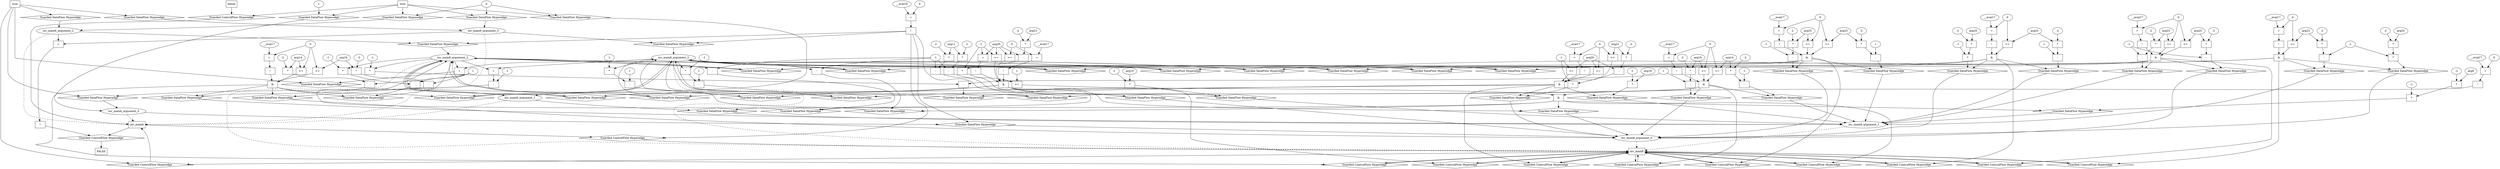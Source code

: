digraph dag {
inv_main6 [label="inv_main6" shape="rect"];
inv_main8 [label="inv_main8" shape="rect"];
FALSE [label="FALSE" shape="rect"];
Initial [label="Initial" shape="rect"];
ControlFowHyperEdge_0 [label="Guarded ControlFlow Hyperedge" shape="diamond"];
Initial -> ControlFowHyperEdge_0[label=""]
ControlFowHyperEdge_0 -> inv_main6[label=""]
ControlFowHyperEdge_1 [label="Guarded ControlFlow Hyperedge" shape="diamond"];
inv_main6 -> ControlFowHyperEdge_1[label=""]
ControlFowHyperEdge_1 -> inv_main8[label=""]
ControlFowHyperEdge_2 [label="Guarded ControlFlow Hyperedge" shape="diamond"];
inv_main8 -> ControlFowHyperEdge_2[label=""]
ControlFowHyperEdge_2 -> inv_main6[label=""]
ControlFowHyperEdge_3 [label="Guarded ControlFlow Hyperedge" shape="diamond"];
inv_main8 -> ControlFowHyperEdge_3[label=""]
ControlFowHyperEdge_3 -> inv_main8[label=""]
ControlFowHyperEdge_4 [label="Guarded ControlFlow Hyperedge" shape="diamond"];
inv_main8 -> ControlFowHyperEdge_4[label=""]
ControlFowHyperEdge_4 -> inv_main8[label=""]
ControlFowHyperEdge_5 [label="Guarded ControlFlow Hyperedge" shape="diamond"];
inv_main8 -> ControlFowHyperEdge_5[label=""]
ControlFowHyperEdge_5 -> inv_main8[label=""]
ControlFowHyperEdge_6 [label="Guarded ControlFlow Hyperedge" shape="diamond"];
inv_main8 -> ControlFowHyperEdge_6[label=""]
ControlFowHyperEdge_6 -> inv_main8[label=""]
ControlFowHyperEdge_7 [label="Guarded ControlFlow Hyperedge" shape="diamond"];
inv_main8 -> ControlFowHyperEdge_7[label=""]
ControlFowHyperEdge_7 -> inv_main8[label=""]
ControlFowHyperEdge_8 [label="Guarded ControlFlow Hyperedge" shape="diamond"];
inv_main8 -> ControlFowHyperEdge_8[label=""]
ControlFowHyperEdge_8 -> inv_main8[label=""]
ControlFowHyperEdge_9 [label="Guarded ControlFlow Hyperedge" shape="diamond"];
inv_main8 -> ControlFowHyperEdge_9[label=""]
ControlFowHyperEdge_9 -> inv_main8[label=""]
ControlFowHyperEdge_10 [label="Guarded ControlFlow Hyperedge" shape="diamond"];
inv_main8 -> ControlFowHyperEdge_10[label=""]
ControlFowHyperEdge_10 -> inv_main8[label=""]
ControlFowHyperEdge_11 [label="Guarded ControlFlow Hyperedge" shape="diamond"];
inv_main8 -> ControlFowHyperEdge_11[label=""]
ControlFowHyperEdge_11 -> inv_main8[label=""]
ControlFowHyperEdge_12 [label="Guarded ControlFlow Hyperedge" shape="diamond"];
inv_main6 -> ControlFowHyperEdge_12[label=""]
ControlFowHyperEdge_12 -> FALSE[label=""]
inv_main6_argument_0 [label="inv_main6_argument_0" shape="oval"];
inv_main6_argument_0 -> inv_main6[label="" style="dashed"]
inv_main6_argument_1 [label="inv_main6_argument_1" shape="oval"];
inv_main6_argument_1 -> inv_main6[label="" style="dashed"]
inv_main6_argument_2 [label="inv_main6_argument_2" shape="oval"];
inv_main6_argument_2 -> inv_main6[label="" style="dashed"]
inv_main6_argument_3 [label="inv_main6_argument_3" shape="oval"];
inv_main6_argument_3 -> inv_main6[label="" style="dashed"]
inv_main8_argument_0 [label="inv_main8_argument_0" shape="oval"];
inv_main8_argument_0 -> inv_main8[label="" style="dashed"]
inv_main8_argument_1 [label="inv_main8_argument_1" shape="oval"];
inv_main8_argument_1 -> inv_main8[label="" style="dashed"]
inv_main8_argument_2 [label="inv_main8_argument_2" shape="oval"];
inv_main8_argument_2 -> inv_main8[label="" style="dashed"]
inv_main8_argument_3 [label="inv_main8_argument_3" shape="oval"];
inv_main8_argument_3 -> inv_main8[label="" style="dashed"]

true_0 [label="true" shape="rect"];
true_0->ControlFowHyperEdge_0 [label=""];
xxxinv_main6___Initial_0xxxdataFlow_0_node_0 [label="1"];

xxxinv_main6___Initial_0xxxdataFlow_0_node_0->DataFowHyperEdge_0_inv_main6_argument_0 [label=""];
xxxinv_main6___Initial_0xxxdataFlow1_node_0 [label="0"];

xxxinv_main6___Initial_0xxxdataFlow1_node_0->DataFowHyperEdge_0_inv_main6_argument_1 [label=""];

xxxinv_main6___Initial_0xxxdataFlow1_node_0->DataFowHyperEdge_0_inv_main6_argument_2 [label=""];

xxxinv_main6___Initial_0xxxdataFlow1_node_0->DataFowHyperEdge_0_inv_main6_argument_3 [label=""];
xxxinv_main8___inv_main6_1xxxguard_0_node_0 [label="!" shape="rect"];
xxxinv_main8___inv_main6_1xxxguard_0_node_1 [label="=" shape="rect"];
xxxinv_main8___inv_main6_1xxxguard_0_node_2 [label="__eval16"];
xxxinv_main8___inv_main6_1xxxguard_0_node_3 [label="0"];
xxxinv_main8___inv_main6_1xxxguard_0_node_1->xxxinv_main8___inv_main6_1xxxguard_0_node_0
xxxinv_main8___inv_main6_1xxxguard_0_node_2->xxxinv_main8___inv_main6_1xxxguard_0_node_1
xxxinv_main8___inv_main6_1xxxguard_0_node_3->xxxinv_main8___inv_main6_1xxxguard_0_node_1

xxxinv_main8___inv_main6_1xxxguard_0_node_0->ControlFowHyperEdge_1 [label=""];
true_2 [label="true" shape="rect"];
true_2->ControlFowHyperEdge_2 [label=""];
xxxinv_main6___inv_main8_2xxxdataFlow_0_node_0 [label="-" shape="rect"];
xxxinv_main6___inv_main8_2xxxdataFlow_0_node_1 [label="+" shape="rect"];
xxxinv_main6___inv_main8_2xxxdataFlow_0_node_4 [label="-1"];
xxxinv_main6___inv_main8_2xxxdataFlow_0_node_1->xxxinv_main6___inv_main8_2xxxdataFlow_0_node_0
xxxinv_main6___inv_main8_2xxxdataFlow_0_node_4->xxxinv_main6___inv_main8_2xxxdataFlow_0_node_0
inv_main8_argument_2->xxxinv_main6___inv_main8_2xxxdataFlow_0_node_1
inv_main8_argument_3->xxxinv_main6___inv_main8_2xxxdataFlow_0_node_1

xxxinv_main6___inv_main8_2xxxdataFlow_0_node_0->DataFowHyperEdge_2_inv_main6_argument_0 [label=""];
xxxinv_main6___inv_main8_2xxxdataFlow1_node_0 [label="+" shape="rect"];
inv_main8_argument_2->xxxinv_main6___inv_main8_2xxxdataFlow1_node_0
inv_main8_argument_3->xxxinv_main6___inv_main8_2xxxdataFlow1_node_0

xxxinv_main6___inv_main8_2xxxdataFlow1_node_0->DataFowHyperEdge_2_inv_main6_argument_1 [label=""];
xxxinv_main8___inv_main8_3xxx_and [label="&" shape="rect"];
xxxinv_main8___inv_main8_3xxxguard_0_node_0 [label=">=" shape="rect"];
xxxinv_main8___inv_main8_3xxxguard_0_node_1 [label="-" shape="rect"];
xxxinv_main8___inv_main8_3xxxguard_0_node_2 [label="*" shape="rect"];
xxxinv_main8___inv_main8_3xxxguard_0_node_3 [label="2"];
xxxinv_main8___inv_main8_3xxxguard_0_node_6 [label="1"];
xxxinv_main8___inv_main8_3xxxguard_0_node_1->xxxinv_main8___inv_main8_3xxxguard_0_node_0
xxxinv_main8___inv_main8_3xxxguard_0_node_6->xxxinv_main8___inv_main8_3xxxguard_0_node_0
xxxinv_main8___inv_main8_3xxxguard_0_node_2->xxxinv_main8___inv_main8_3xxxguard_0_node_1
xxxinv_main8___inv_main8_3xxxdataFlow_0_node_4->xxxinv_main8___inv_main8_3xxxguard_0_node_1
xxxinv_main8___inv_main8_3xxxguard_0_node_3->xxxinv_main8___inv_main8_3xxxguard_0_node_2
xxxinv_main8___inv_main8_3xxxdataFlow_0_node_3->xxxinv_main8___inv_main8_3xxxguard_0_node_2

xxxinv_main8___inv_main8_3xxxguard_0_node_0->xxxinv_main8___inv_main8_3xxx_and [label=""];
xxxinv_main8___inv_main8_3xxxguard1_node_0 [label="!" shape="rect"];
xxxinv_main8___inv_main8_3xxxguard1_node_1 [label="=" shape="rect"];
xxxinv_main8___inv_main8_3xxxguard1_node_2 [label="__eval17"];
xxxinv_main8___inv_main8_3xxxguard1_node_3 [label="0"];
xxxinv_main8___inv_main8_3xxxguard1_node_1->xxxinv_main8___inv_main8_3xxxguard1_node_0
xxxinv_main8___inv_main8_3xxxguard1_node_2->xxxinv_main8___inv_main8_3xxxguard1_node_1
xxxinv_main8___inv_main8_3xxxguard1_node_3->xxxinv_main8___inv_main8_3xxxguard1_node_1

xxxinv_main8___inv_main8_3xxxguard1_node_0->xxxinv_main8___inv_main8_3xxx_and [label=""];
xxxinv_main8___inv_main8_3xxx_and->ControlFowHyperEdge_3 [label=""];
xxxinv_main8___inv_main8_3xxxdataFlow_0_node_0 [label="-" shape="rect"];
xxxinv_main8___inv_main8_3xxxdataFlow_0_node_1 [label="*" shape="rect"];
xxxinv_main8___inv_main8_3xxxdataFlow_0_node_2 [label="2"];
xxxinv_main8___inv_main8_3xxxdataFlow_0_node_3 [label="arg11"];
xxxinv_main8___inv_main8_3xxxdataFlow_0_node_4 [label="-1"];
xxxinv_main8___inv_main8_3xxxdataFlow_0_node_1->xxxinv_main8___inv_main8_3xxxdataFlow_0_node_0
xxxinv_main8___inv_main8_3xxxdataFlow_0_node_4->xxxinv_main8___inv_main8_3xxxdataFlow_0_node_0
xxxinv_main8___inv_main8_3xxxdataFlow_0_node_2->xxxinv_main8___inv_main8_3xxxdataFlow_0_node_1
xxxinv_main8___inv_main8_3xxxdataFlow_0_node_3->xxxinv_main8___inv_main8_3xxxdataFlow_0_node_1

xxxinv_main8___inv_main8_3xxxdataFlow_0_node_0->DataFowHyperEdge_3_inv_main8_argument_0 [label=""];
xxxinv_main8___inv_main8_3xxxdataFlow1_node_0 [label="*" shape="rect"];
xxxinv_main8___inv_main8_3xxxdataFlow1_node_1 [label="-1"];
xxxinv_main8___inv_main8_3xxxdataFlow1_node_2 [label="*" shape="rect"];
xxxinv_main8___inv_main8_3xxxdataFlow1_node_3 [label="-2"];
xxxinv_main8___inv_main8_3xxxdataFlow1_node_4 [label="arg9"];
xxxinv_main8___inv_main8_3xxxdataFlow1_node_1->xxxinv_main8___inv_main8_3xxxdataFlow1_node_0
xxxinv_main8___inv_main8_3xxxdataFlow1_node_2->xxxinv_main8___inv_main8_3xxxdataFlow1_node_0
xxxinv_main8___inv_main8_3xxxdataFlow1_node_4->xxxinv_main8___inv_main8_3xxxdataFlow1_node_2
xxxinv_main8___inv_main8_3xxxdataFlow1_node_3->xxxinv_main8___inv_main8_3xxxdataFlow1_node_2

xxxinv_main8___inv_main8_3xxxdataFlow1_node_0->DataFowHyperEdge_3_inv_main8_argument_1 [label=""];
xxxinv_main8___inv_main8_3xxxdataFlow2_node_0 [label="-" shape="rect"];
inv_main8_argument_2->xxxinv_main8___inv_main8_3xxxdataFlow2_node_0
xxxinv_main8___inv_main8_3xxxdataFlow_0_node_4->xxxinv_main8___inv_main8_3xxxdataFlow2_node_0

xxxinv_main8___inv_main8_3xxxdataFlow2_node_0->DataFowHyperEdge_3_inv_main8_argument_2 [label=""];
xxxinv_main8___inv_main8_3xxxdataFlow3_node_0 [label="-" shape="rect"];
inv_main8_argument_3->xxxinv_main8___inv_main8_3xxxdataFlow3_node_0
xxxinv_main8___inv_main8_3xxxdataFlow_0_node_4->xxxinv_main8___inv_main8_3xxxdataFlow3_node_0

xxxinv_main8___inv_main8_3xxxdataFlow3_node_0->DataFowHyperEdge_3_inv_main8_argument_3 [label=""];
xxxinv_main8___inv_main8_4xxx_and [label="&" shape="rect"];
xxxinv_main8___inv_main8_4xxxguard_0_node_0 [label="!" shape="rect"];
xxxinv_main8___inv_main8_4xxxguard_0_node_1 [label="=" shape="rect"];
xxxinv_main8___inv_main8_4xxxguard_0_node_2 [label="__eval17"];
xxxinv_main8___inv_main8_4xxxguard_0_node_3 [label="0"];
xxxinv_main8___inv_main8_4xxxguard_0_node_1->xxxinv_main8___inv_main8_4xxxguard_0_node_0
xxxinv_main8___inv_main8_4xxxguard_0_node_2->xxxinv_main8___inv_main8_4xxxguard_0_node_1
xxxinv_main8___inv_main8_4xxxguard_0_node_3->xxxinv_main8___inv_main8_4xxxguard_0_node_1

xxxinv_main8___inv_main8_4xxxguard_0_node_0->xxxinv_main8___inv_main8_4xxx_and [label=""];
xxxinv_main8___inv_main8_4xxxguard1_node_0 [label=">=" shape="rect"];
xxxinv_main8___inv_main8_4xxxdataFlow_0_node_4->xxxinv_main8___inv_main8_4xxxguard1_node_0
xxxinv_main8___inv_main8_4xxxguard_0_node_3->xxxinv_main8___inv_main8_4xxxguard1_node_0

xxxinv_main8___inv_main8_4xxxguard1_node_0->xxxinv_main8___inv_main8_4xxx_and [label=""];
xxxinv_main8___inv_main8_4xxxguard2_node_0 [label=">=" shape="rect"];
xxxinv_main8___inv_main8_4xxxdataFlow1_node_4->xxxinv_main8___inv_main8_4xxxguard2_node_0
xxxinv_main8___inv_main8_4xxxguard_0_node_3->xxxinv_main8___inv_main8_4xxxguard2_node_0

xxxinv_main8___inv_main8_4xxxguard2_node_0->xxxinv_main8___inv_main8_4xxx_and [label=""];
xxxinv_main8___inv_main8_4xxx_and->ControlFowHyperEdge_4 [label=""];
xxxinv_main8___inv_main8_4xxxdataFlow_0_node_0 [label="-" shape="rect"];
xxxinv_main8___inv_main8_4xxxdataFlow_0_node_1 [label="1"];
xxxinv_main8___inv_main8_4xxxdataFlow_0_node_2 [label="*" shape="rect"];
xxxinv_main8___inv_main8_4xxxdataFlow_0_node_3 [label="-2"];
xxxinv_main8___inv_main8_4xxxdataFlow_0_node_4 [label="arg16"];
xxxinv_main8___inv_main8_4xxxdataFlow_0_node_1->xxxinv_main8___inv_main8_4xxxdataFlow_0_node_0
xxxinv_main8___inv_main8_4xxxdataFlow_0_node_2->xxxinv_main8___inv_main8_4xxxdataFlow_0_node_0
xxxinv_main8___inv_main8_4xxxdataFlow_0_node_4->xxxinv_main8___inv_main8_4xxxdataFlow_0_node_2
xxxinv_main8___inv_main8_4xxxdataFlow_0_node_3->xxxinv_main8___inv_main8_4xxxdataFlow_0_node_2

xxxinv_main8___inv_main8_4xxxdataFlow_0_node_0->DataFowHyperEdge_4_inv_main8_argument_0 [label=""];
xxxinv_main8___inv_main8_4xxxdataFlow1_node_0 [label="-" shape="rect"];
xxxinv_main8___inv_main8_4xxxdataFlow1_node_2 [label="*" shape="rect"];
xxxinv_main8___inv_main8_4xxxdataFlow1_node_3 [label="-2"];
xxxinv_main8___inv_main8_4xxxdataFlow1_node_4 [label="arg14"];
xxxinv_main8___inv_main8_4xxxdataFlow_0_node_1->xxxinv_main8___inv_main8_4xxxdataFlow1_node_0
xxxinv_main8___inv_main8_4xxxdataFlow1_node_2->xxxinv_main8___inv_main8_4xxxdataFlow1_node_0
xxxinv_main8___inv_main8_4xxxdataFlow1_node_4->xxxinv_main8___inv_main8_4xxxdataFlow1_node_2
xxxinv_main8___inv_main8_4xxxdataFlow1_node_3->xxxinv_main8___inv_main8_4xxxdataFlow1_node_2

xxxinv_main8___inv_main8_4xxxdataFlow1_node_0->DataFowHyperEdge_4_inv_main8_argument_1 [label=""];
xxxinv_main8___inv_main8_4xxxdataFlow2_node_0 [label="-" shape="rect"];
xxxinv_main8___inv_main8_4xxxdataFlow2_node_2 [label="*" shape="rect"];
xxxinv_main8___inv_main8_4xxxdataFlow2_node_3 [label="-1"];
xxxinv_main8___inv_main8_4xxxdataFlow_0_node_1->xxxinv_main8___inv_main8_4xxxdataFlow2_node_0
xxxinv_main8___inv_main8_4xxxdataFlow2_node_2->xxxinv_main8___inv_main8_4xxxdataFlow2_node_0
inv_main8_argument_2->xxxinv_main8___inv_main8_4xxxdataFlow2_node_2
xxxinv_main8___inv_main8_4xxxdataFlow2_node_3->xxxinv_main8___inv_main8_4xxxdataFlow2_node_2

xxxinv_main8___inv_main8_4xxxdataFlow2_node_0->DataFowHyperEdge_4_inv_main8_argument_2 [label=""];
xxxinv_main8___inv_main8_5xxx_and [label="&" shape="rect"];
xxxinv_main8___inv_main8_5xxxguard_0_node_0 [label="!" shape="rect"];
xxxinv_main8___inv_main8_5xxxguard_0_node_1 [label="=" shape="rect"];
xxxinv_main8___inv_main8_5xxxguard_0_node_2 [label="__eval17"];
xxxinv_main8___inv_main8_5xxxguard_0_node_3 [label="0"];
xxxinv_main8___inv_main8_5xxxguard_0_node_1->xxxinv_main8___inv_main8_5xxxguard_0_node_0
xxxinv_main8___inv_main8_5xxxguard_0_node_2->xxxinv_main8___inv_main8_5xxxguard_0_node_1
xxxinv_main8___inv_main8_5xxxguard_0_node_3->xxxinv_main8___inv_main8_5xxxguard_0_node_1

xxxinv_main8___inv_main8_5xxxguard_0_node_0->xxxinv_main8___inv_main8_5xxx_and [label=""];
xxxinv_main8___inv_main8_5xxxguard1_node_0 [label=">=" shape="rect"];
xxxinv_main8___inv_main8_5xxxdataFlow_0_node_4->xxxinv_main8___inv_main8_5xxxguard1_node_0
xxxinv_main8___inv_main8_5xxxguard_0_node_3->xxxinv_main8___inv_main8_5xxxguard1_node_0

xxxinv_main8___inv_main8_5xxxguard1_node_0->xxxinv_main8___inv_main8_5xxx_and [label=""];
xxxinv_main8___inv_main8_5xxxguard2_node_0 [label=">=" shape="rect"];
xxxinv_main8___inv_main8_5xxxguard_0_node_3->xxxinv_main8___inv_main8_5xxxguard2_node_0
xxxinv_main8___inv_main8_5xxxdataFlow1_node_4->xxxinv_main8___inv_main8_5xxxguard2_node_0

xxxinv_main8___inv_main8_5xxxguard2_node_0->xxxinv_main8___inv_main8_5xxx_and [label=""];
xxxinv_main8___inv_main8_5xxx_and->ControlFowHyperEdge_5 [label=""];
xxxinv_main8___inv_main8_5xxxdataFlow_0_node_0 [label="-" shape="rect"];
xxxinv_main8___inv_main8_5xxxdataFlow_0_node_1 [label="1"];
xxxinv_main8___inv_main8_5xxxdataFlow_0_node_2 [label="*" shape="rect"];
xxxinv_main8___inv_main8_5xxxdataFlow_0_node_3 [label="-2"];
xxxinv_main8___inv_main8_5xxxdataFlow_0_node_4 [label="arg16"];
xxxinv_main8___inv_main8_5xxxdataFlow_0_node_1->xxxinv_main8___inv_main8_5xxxdataFlow_0_node_0
xxxinv_main8___inv_main8_5xxxdataFlow_0_node_2->xxxinv_main8___inv_main8_5xxxdataFlow_0_node_0
xxxinv_main8___inv_main8_5xxxdataFlow_0_node_4->xxxinv_main8___inv_main8_5xxxdataFlow_0_node_2
xxxinv_main8___inv_main8_5xxxdataFlow_0_node_3->xxxinv_main8___inv_main8_5xxxdataFlow_0_node_2

xxxinv_main8___inv_main8_5xxxdataFlow_0_node_0->DataFowHyperEdge_5_inv_main8_argument_0 [label=""];
xxxinv_main8___inv_main8_5xxxdataFlow1_node_0 [label="-" shape="rect"];
xxxinv_main8___inv_main8_5xxxdataFlow1_node_1 [label="-1"];
xxxinv_main8___inv_main8_5xxxdataFlow1_node_2 [label="*" shape="rect"];
xxxinv_main8___inv_main8_5xxxdataFlow1_node_3 [label="-2"];
xxxinv_main8___inv_main8_5xxxdataFlow1_node_4 [label="arg14"];
xxxinv_main8___inv_main8_5xxxdataFlow1_node_1->xxxinv_main8___inv_main8_5xxxdataFlow1_node_0
xxxinv_main8___inv_main8_5xxxdataFlow1_node_2->xxxinv_main8___inv_main8_5xxxdataFlow1_node_0
xxxinv_main8___inv_main8_5xxxdataFlow1_node_4->xxxinv_main8___inv_main8_5xxxdataFlow1_node_2
xxxinv_main8___inv_main8_5xxxdataFlow1_node_3->xxxinv_main8___inv_main8_5xxxdataFlow1_node_2

xxxinv_main8___inv_main8_5xxxdataFlow1_node_0->DataFowHyperEdge_5_inv_main8_argument_1 [label=""];
xxxinv_main8___inv_main8_5xxxdataFlow2_node_0 [label="-" shape="rect"];
xxxinv_main8___inv_main8_5xxxdataFlow2_node_2 [label="*" shape="rect"];
xxxinv_main8___inv_main8_5xxxdataFlow2_node_3 [label="-1"];
xxxinv_main8___inv_main8_5xxxdataFlow_0_node_1->xxxinv_main8___inv_main8_5xxxdataFlow2_node_0
xxxinv_main8___inv_main8_5xxxdataFlow2_node_2->xxxinv_main8___inv_main8_5xxxdataFlow2_node_0
inv_main8_argument_2->xxxinv_main8___inv_main8_5xxxdataFlow2_node_2
xxxinv_main8___inv_main8_5xxxdataFlow2_node_3->xxxinv_main8___inv_main8_5xxxdataFlow2_node_2

xxxinv_main8___inv_main8_5xxxdataFlow2_node_0->DataFowHyperEdge_5_inv_main8_argument_2 [label=""];
xxxinv_main8___inv_main8_6xxx_and [label="&" shape="rect"];
xxxinv_main8___inv_main8_6xxxguard_0_node_0 [label="!" shape="rect"];
xxxinv_main8___inv_main8_6xxxguard_0_node_1 [label="=" shape="rect"];
xxxinv_main8___inv_main8_6xxxguard_0_node_2 [label="__eval17"];
xxxinv_main8___inv_main8_6xxxguard_0_node_3 [label="0"];
xxxinv_main8___inv_main8_6xxxguard_0_node_1->xxxinv_main8___inv_main8_6xxxguard_0_node_0
xxxinv_main8___inv_main8_6xxxguard_0_node_2->xxxinv_main8___inv_main8_6xxxguard_0_node_1
xxxinv_main8___inv_main8_6xxxguard_0_node_3->xxxinv_main8___inv_main8_6xxxguard_0_node_1

xxxinv_main8___inv_main8_6xxxguard_0_node_0->xxxinv_main8___inv_main8_6xxx_and [label=""];
xxxinv_main8___inv_main8_6xxxguard1_node_0 [label="!" shape="rect"];
xxxinv_main8___inv_main8_6xxxguard1_node_1 [label="=" shape="rect"];
xxxinv_main8___inv_main8_6xxxdataFlow_0_node_1 [label="-1"];
xxxinv_main8___inv_main8_6xxxguard1_node_1->xxxinv_main8___inv_main8_6xxxguard1_node_0
xxxinv_main8___inv_main8_6xxxdataFlow_0_node_6->xxxinv_main8___inv_main8_6xxxguard1_node_1
xxxinv_main8___inv_main8_6xxxdataFlow_0_node_1->xxxinv_main8___inv_main8_6xxxguard1_node_1

xxxinv_main8___inv_main8_6xxxguard1_node_0->xxxinv_main8___inv_main8_6xxx_and [label=""];
xxxinv_main8___inv_main8_6xxxguard2_node_0 [label=">=" shape="rect"];
xxxinv_main8___inv_main8_6xxxguard_0_node_3->xxxinv_main8___inv_main8_6xxxguard2_node_0
xxxinv_main8___inv_main8_6xxxdataFlow_0_node_6->xxxinv_main8___inv_main8_6xxxguard2_node_0

xxxinv_main8___inv_main8_6xxxguard2_node_0->xxxinv_main8___inv_main8_6xxx_and [label=""];
xxxinv_main8___inv_main8_6xxxguard3_node_0 [label=">=" shape="rect"];
xxxinv_main8___inv_main8_6xxxdataFlow_0_node_6->xxxinv_main8___inv_main8_6xxxguard3_node_0
xxxinv_main8___inv_main8_6xxxdataFlow_0_node_1->xxxinv_main8___inv_main8_6xxxguard3_node_0

xxxinv_main8___inv_main8_6xxxguard3_node_0->xxxinv_main8___inv_main8_6xxx_and [label=""];
xxxinv_main8___inv_main8_6xxx_and->ControlFowHyperEdge_6 [label=""];
xxxinv_main8___inv_main8_6xxxdataFlow_0_node_0 [label="*" shape="rect"];
xxxinv_main8___inv_main8_6xxxdataFlow_0_node_1 [label="-1"];
xxxinv_main8___inv_main8_6xxxdataFlow_0_node_2 [label="-" shape="rect"];
xxxinv_main8___inv_main8_6xxxdataFlow_0_node_3 [label="*" shape="rect"];
xxxinv_main8___inv_main8_6xxxdataFlow_0_node_4 [label="-2"];
xxxinv_main8___inv_main8_6xxxdataFlow_0_node_5 [label="arg21"];
xxxinv_main8___inv_main8_6xxxdataFlow_0_node_6 [label="arg20"];
xxxinv_main8___inv_main8_6xxxdataFlow_0_node_1->xxxinv_main8___inv_main8_6xxxdataFlow_0_node_0
xxxinv_main8___inv_main8_6xxxdataFlow_0_node_2->xxxinv_main8___inv_main8_6xxxdataFlow_0_node_0
xxxinv_main8___inv_main8_6xxxdataFlow_0_node_3->xxxinv_main8___inv_main8_6xxxdataFlow_0_node_2
xxxinv_main8___inv_main8_6xxxdataFlow_0_node_6->xxxinv_main8___inv_main8_6xxxdataFlow_0_node_2
xxxinv_main8___inv_main8_6xxxdataFlow_0_node_4->xxxinv_main8___inv_main8_6xxxdataFlow_0_node_3
xxxinv_main8___inv_main8_6xxxdataFlow_0_node_5->xxxinv_main8___inv_main8_6xxxdataFlow_0_node_3

xxxinv_main8___inv_main8_6xxxdataFlow_0_node_0->DataFowHyperEdge_6_inv_main8_argument_0 [label=""];
xxxinv_main8___inv_main8_6xxxdataFlow1_node_0 [label="*" shape="rect"];
xxxinv_main8___inv_main8_6xxxdataFlow1_node_1 [label="2"];
xxxinv_main8___inv_main8_6xxxdataFlow1_node_2 [label="arg19"];
xxxinv_main8___inv_main8_6xxxdataFlow1_node_1->xxxinv_main8___inv_main8_6xxxdataFlow1_node_0
xxxinv_main8___inv_main8_6xxxdataFlow1_node_2->xxxinv_main8___inv_main8_6xxxdataFlow1_node_0

xxxinv_main8___inv_main8_6xxxdataFlow1_node_0->DataFowHyperEdge_6_inv_main8_argument_1 [label=""];
xxxinv_main8___inv_main8_6xxxdataFlow2_node_0 [label="-" shape="rect"];
xxxinv_main8___inv_main8_6xxxdataFlow2_node_1 [label="1"];
xxxinv_main8___inv_main8_6xxxdataFlow2_node_2 [label="*" shape="rect"];
xxxinv_main8___inv_main8_6xxxdataFlow2_node_3 [label="-1"];
xxxinv_main8___inv_main8_6xxxdataFlow2_node_1->xxxinv_main8___inv_main8_6xxxdataFlow2_node_0
xxxinv_main8___inv_main8_6xxxdataFlow2_node_2->xxxinv_main8___inv_main8_6xxxdataFlow2_node_0
inv_main8_argument_3->xxxinv_main8___inv_main8_6xxxdataFlow2_node_2
xxxinv_main8___inv_main8_6xxxdataFlow2_node_3->xxxinv_main8___inv_main8_6xxxdataFlow2_node_2

xxxinv_main8___inv_main8_6xxxdataFlow2_node_0->DataFowHyperEdge_6_inv_main8_argument_3 [label=""];
xxxinv_main8___inv_main8_7xxx_and [label="&" shape="rect"];
xxxinv_main8___inv_main8_7xxxguard_0_node_0 [label="!" shape="rect"];
xxxinv_main8___inv_main8_7xxxguard_0_node_1 [label="=" shape="rect"];
xxxinv_main8___inv_main8_7xxxguard_0_node_2 [label="__eval17"];
xxxinv_main8___inv_main8_7xxxguard_0_node_3 [label="0"];
xxxinv_main8___inv_main8_7xxxguard_0_node_1->xxxinv_main8___inv_main8_7xxxguard_0_node_0
xxxinv_main8___inv_main8_7xxxguard_0_node_2->xxxinv_main8___inv_main8_7xxxguard_0_node_1
xxxinv_main8___inv_main8_7xxxguard_0_node_3->xxxinv_main8___inv_main8_7xxxguard_0_node_1

xxxinv_main8___inv_main8_7xxxguard_0_node_0->xxxinv_main8___inv_main8_7xxx_and [label=""];
xxxinv_main8___inv_main8_7xxxguard1_node_0 [label=">=" shape="rect"];
xxxinv_main8___inv_main8_7xxxguard_0_node_3->xxxinv_main8___inv_main8_7xxxguard1_node_0
xxxinv_main8___inv_main8_7xxxdataFlow_0_node_5->xxxinv_main8___inv_main8_7xxxguard1_node_0

xxxinv_main8___inv_main8_7xxxguard1_node_0->xxxinv_main8___inv_main8_7xxx_and [label=""];
xxxinv_main8___inv_main8_7xxxguard2_node_0 [label=">=" shape="rect"];
xxxinv_main8___inv_main8_7xxxguard_0_node_3->xxxinv_main8___inv_main8_7xxxguard2_node_0
xxxinv_main8___inv_main8_7xxxdataFlow_0_node_6->xxxinv_main8___inv_main8_7xxxguard2_node_0

xxxinv_main8___inv_main8_7xxxguard2_node_0->xxxinv_main8___inv_main8_7xxx_and [label=""];
xxxinv_main8___inv_main8_7xxxguard3_node_0 [label=">=" shape="rect"];
xxxinv_main8___inv_main8_7xxxdataFlow_0_node_1 [label="-1"];
xxxinv_main8___inv_main8_7xxxdataFlow_0_node_6->xxxinv_main8___inv_main8_7xxxguard3_node_0
xxxinv_main8___inv_main8_7xxxdataFlow_0_node_1->xxxinv_main8___inv_main8_7xxxguard3_node_0

xxxinv_main8___inv_main8_7xxxguard3_node_0->xxxinv_main8___inv_main8_7xxx_and [label=""];
xxxinv_main8___inv_main8_7xxx_and->ControlFowHyperEdge_7 [label=""];
xxxinv_main8___inv_main8_7xxxdataFlow_0_node_0 [label="*" shape="rect"];
xxxinv_main8___inv_main8_7xxxdataFlow_0_node_1 [label="-1"];
xxxinv_main8___inv_main8_7xxxdataFlow_0_node_2 [label="-" shape="rect"];
xxxinv_main8___inv_main8_7xxxdataFlow_0_node_3 [label="*" shape="rect"];
xxxinv_main8___inv_main8_7xxxdataFlow_0_node_4 [label="-2"];
xxxinv_main8___inv_main8_7xxxdataFlow_0_node_5 [label="arg21"];
xxxinv_main8___inv_main8_7xxxdataFlow_0_node_6 [label="arg20"];
xxxinv_main8___inv_main8_7xxxdataFlow_0_node_1->xxxinv_main8___inv_main8_7xxxdataFlow_0_node_0
xxxinv_main8___inv_main8_7xxxdataFlow_0_node_2->xxxinv_main8___inv_main8_7xxxdataFlow_0_node_0
xxxinv_main8___inv_main8_7xxxdataFlow_0_node_3->xxxinv_main8___inv_main8_7xxxdataFlow_0_node_2
xxxinv_main8___inv_main8_7xxxdataFlow_0_node_6->xxxinv_main8___inv_main8_7xxxdataFlow_0_node_2
xxxinv_main8___inv_main8_7xxxdataFlow_0_node_4->xxxinv_main8___inv_main8_7xxxdataFlow_0_node_3
xxxinv_main8___inv_main8_7xxxdataFlow_0_node_5->xxxinv_main8___inv_main8_7xxxdataFlow_0_node_3

xxxinv_main8___inv_main8_7xxxdataFlow_0_node_0->DataFowHyperEdge_7_inv_main8_argument_0 [label=""];
xxxinv_main8___inv_main8_7xxxdataFlow1_node_0 [label="*" shape="rect"];
xxxinv_main8___inv_main8_7xxxdataFlow1_node_1 [label="2"];
xxxinv_main8___inv_main8_7xxxdataFlow1_node_2 [label="arg19"];
xxxinv_main8___inv_main8_7xxxdataFlow1_node_1->xxxinv_main8___inv_main8_7xxxdataFlow1_node_0
xxxinv_main8___inv_main8_7xxxdataFlow1_node_2->xxxinv_main8___inv_main8_7xxxdataFlow1_node_0

xxxinv_main8___inv_main8_7xxxdataFlow1_node_0->DataFowHyperEdge_7_inv_main8_argument_1 [label=""];
xxxinv_main8___inv_main8_7xxxdataFlow2_node_0 [label="-" shape="rect"];
xxxinv_main8___inv_main8_7xxxdataFlow2_node_1 [label="1"];
xxxinv_main8___inv_main8_7xxxdataFlow2_node_2 [label="*" shape="rect"];
xxxinv_main8___inv_main8_7xxxdataFlow2_node_3 [label="-1"];
xxxinv_main8___inv_main8_7xxxdataFlow2_node_1->xxxinv_main8___inv_main8_7xxxdataFlow2_node_0
xxxinv_main8___inv_main8_7xxxdataFlow2_node_2->xxxinv_main8___inv_main8_7xxxdataFlow2_node_0
inv_main8_argument_3->xxxinv_main8___inv_main8_7xxxdataFlow2_node_2
xxxinv_main8___inv_main8_7xxxdataFlow2_node_3->xxxinv_main8___inv_main8_7xxxdataFlow2_node_2

xxxinv_main8___inv_main8_7xxxdataFlow2_node_0->DataFowHyperEdge_7_inv_main8_argument_3 [label=""];
xxxinv_main8___inv_main8_8xxx_and [label="&" shape="rect"];
xxxinv_main8___inv_main8_8xxxguard_0_node_0 [label="!" shape="rect"];
xxxinv_main8___inv_main8_8xxxguard_0_node_1 [label="=" shape="rect"];
xxxinv_main8___inv_main8_8xxxguard_0_node_2 [label="__eval17"];
xxxinv_main8___inv_main8_8xxxguard_0_node_3 [label="0"];
xxxinv_main8___inv_main8_8xxxguard_0_node_1->xxxinv_main8___inv_main8_8xxxguard_0_node_0
xxxinv_main8___inv_main8_8xxxguard_0_node_2->xxxinv_main8___inv_main8_8xxxguard_0_node_1
xxxinv_main8___inv_main8_8xxxguard_0_node_3->xxxinv_main8___inv_main8_8xxxguard_0_node_1

xxxinv_main8___inv_main8_8xxxguard_0_node_0->xxxinv_main8___inv_main8_8xxx_and [label=""];
xxxinv_main8___inv_main8_8xxxguard1_node_0 [label=">=" shape="rect"];
xxxinv_main8___inv_main8_8xxxguard_0_node_3->xxxinv_main8___inv_main8_8xxxguard1_node_0
xxxinv_main8___inv_main8_8xxxdataFlow_0_node_4->xxxinv_main8___inv_main8_8xxxguard1_node_0

xxxinv_main8___inv_main8_8xxxguard1_node_0->xxxinv_main8___inv_main8_8xxx_and [label=""];
xxxinv_main8___inv_main8_8xxxguard2_node_0 [label=">=" shape="rect"];
xxxinv_main8___inv_main8_8xxxdataFlow1_node_4->xxxinv_main8___inv_main8_8xxxguard2_node_0
xxxinv_main8___inv_main8_8xxxguard_0_node_3->xxxinv_main8___inv_main8_8xxxguard2_node_0

xxxinv_main8___inv_main8_8xxxguard2_node_0->xxxinv_main8___inv_main8_8xxx_and [label=""];
xxxinv_main8___inv_main8_8xxx_and->ControlFowHyperEdge_8 [label=""];
xxxinv_main8___inv_main8_8xxxdataFlow_0_node_0 [label="-" shape="rect"];
xxxinv_main8___inv_main8_8xxxdataFlow_0_node_1 [label="-1"];
xxxinv_main8___inv_main8_8xxxdataFlow_0_node_2 [label="*" shape="rect"];
xxxinv_main8___inv_main8_8xxxdataFlow_0_node_3 [label="-2"];
xxxinv_main8___inv_main8_8xxxdataFlow_0_node_4 [label="arg25"];
xxxinv_main8___inv_main8_8xxxdataFlow_0_node_1->xxxinv_main8___inv_main8_8xxxdataFlow_0_node_0
xxxinv_main8___inv_main8_8xxxdataFlow_0_node_2->xxxinv_main8___inv_main8_8xxxdataFlow_0_node_0
xxxinv_main8___inv_main8_8xxxdataFlow_0_node_4->xxxinv_main8___inv_main8_8xxxdataFlow_0_node_2
xxxinv_main8___inv_main8_8xxxdataFlow_0_node_3->xxxinv_main8___inv_main8_8xxxdataFlow_0_node_2

xxxinv_main8___inv_main8_8xxxdataFlow_0_node_0->DataFowHyperEdge_8_inv_main8_argument_0 [label=""];
xxxinv_main8___inv_main8_8xxxdataFlow1_node_0 [label="-" shape="rect"];
xxxinv_main8___inv_main8_8xxxdataFlow1_node_1 [label="1"];
xxxinv_main8___inv_main8_8xxxdataFlow1_node_2 [label="*" shape="rect"];
xxxinv_main8___inv_main8_8xxxdataFlow1_node_3 [label="-2"];
xxxinv_main8___inv_main8_8xxxdataFlow1_node_4 [label="arg23"];
xxxinv_main8___inv_main8_8xxxdataFlow1_node_1->xxxinv_main8___inv_main8_8xxxdataFlow1_node_0
xxxinv_main8___inv_main8_8xxxdataFlow1_node_2->xxxinv_main8___inv_main8_8xxxdataFlow1_node_0
xxxinv_main8___inv_main8_8xxxdataFlow1_node_4->xxxinv_main8___inv_main8_8xxxdataFlow1_node_2
xxxinv_main8___inv_main8_8xxxdataFlow1_node_3->xxxinv_main8___inv_main8_8xxxdataFlow1_node_2

xxxinv_main8___inv_main8_8xxxdataFlow1_node_0->DataFowHyperEdge_8_inv_main8_argument_1 [label=""];
xxxinv_main8___inv_main8_9xxx_and [label="&" shape="rect"];
xxxinv_main8___inv_main8_9xxxguard_0_node_0 [label="!" shape="rect"];
xxxinv_main8___inv_main8_9xxxguard_0_node_1 [label="=" shape="rect"];
xxxinv_main8___inv_main8_9xxxguard_0_node_2 [label="__eval17"];
xxxinv_main8___inv_main8_9xxxguard_0_node_3 [label="0"];
xxxinv_main8___inv_main8_9xxxguard_0_node_1->xxxinv_main8___inv_main8_9xxxguard_0_node_0
xxxinv_main8___inv_main8_9xxxguard_0_node_2->xxxinv_main8___inv_main8_9xxxguard_0_node_1
xxxinv_main8___inv_main8_9xxxguard_0_node_3->xxxinv_main8___inv_main8_9xxxguard_0_node_1

xxxinv_main8___inv_main8_9xxxguard_0_node_0->xxxinv_main8___inv_main8_9xxx_and [label=""];
xxxinv_main8___inv_main8_9xxxguard1_node_0 [label=">=" shape="rect"];
xxxinv_main8___inv_main8_9xxxdataFlow1_node_4->xxxinv_main8___inv_main8_9xxxguard1_node_0
xxxinv_main8___inv_main8_9xxxguard_0_node_3->xxxinv_main8___inv_main8_9xxxguard1_node_0

xxxinv_main8___inv_main8_9xxxguard1_node_0->xxxinv_main8___inv_main8_9xxx_and [label=""];
xxxinv_main8___inv_main8_9xxx_and->ControlFowHyperEdge_9 [label=""];
xxxinv_main8___inv_main8_9xxxdataFlow_0_node_0 [label="*" shape="rect"];
xxxinv_main8___inv_main8_9xxxdataFlow_0_node_1 [label="-1"];
xxxinv_main8___inv_main8_9xxxdataFlow_0_node_2 [label="*" shape="rect"];
xxxinv_main8___inv_main8_9xxxdataFlow_0_node_3 [label="-2"];
xxxinv_main8___inv_main8_9xxxdataFlow_0_node_4 [label="arg25"];
xxxinv_main8___inv_main8_9xxxdataFlow_0_node_1->xxxinv_main8___inv_main8_9xxxdataFlow_0_node_0
xxxinv_main8___inv_main8_9xxxdataFlow_0_node_2->xxxinv_main8___inv_main8_9xxxdataFlow_0_node_0
xxxinv_main8___inv_main8_9xxxdataFlow_0_node_4->xxxinv_main8___inv_main8_9xxxdataFlow_0_node_2
xxxinv_main8___inv_main8_9xxxdataFlow_0_node_3->xxxinv_main8___inv_main8_9xxxdataFlow_0_node_2

xxxinv_main8___inv_main8_9xxxdataFlow_0_node_0->DataFowHyperEdge_9_inv_main8_argument_0 [label=""];
xxxinv_main8___inv_main8_9xxxdataFlow1_node_0 [label="-" shape="rect"];
xxxinv_main8___inv_main8_9xxxdataFlow1_node_1 [label="1"];
xxxinv_main8___inv_main8_9xxxdataFlow1_node_2 [label="*" shape="rect"];
xxxinv_main8___inv_main8_9xxxdataFlow1_node_3 [label="-2"];
xxxinv_main8___inv_main8_9xxxdataFlow1_node_4 [label="arg23"];
xxxinv_main8___inv_main8_9xxxdataFlow1_node_1->xxxinv_main8___inv_main8_9xxxdataFlow1_node_0
xxxinv_main8___inv_main8_9xxxdataFlow1_node_2->xxxinv_main8___inv_main8_9xxxdataFlow1_node_0
xxxinv_main8___inv_main8_9xxxdataFlow1_node_4->xxxinv_main8___inv_main8_9xxxdataFlow1_node_2
xxxinv_main8___inv_main8_9xxxdataFlow1_node_3->xxxinv_main8___inv_main8_9xxxdataFlow1_node_2

xxxinv_main8___inv_main8_9xxxdataFlow1_node_0->DataFowHyperEdge_9_inv_main8_argument_1 [label=""];
xxxinv_main8___inv_main8_10xxx_and [label="&" shape="rect"];
xxxinv_main8___inv_main8_10xxxguard_0_node_0 [label="!" shape="rect"];
xxxinv_main8___inv_main8_10xxxguard_0_node_1 [label="=" shape="rect"];
xxxinv_main8___inv_main8_10xxxguard_0_node_2 [label="__eval17"];
xxxinv_main8___inv_main8_10xxxguard_0_node_3 [label="0"];
xxxinv_main8___inv_main8_10xxxguard_0_node_1->xxxinv_main8___inv_main8_10xxxguard_0_node_0
xxxinv_main8___inv_main8_10xxxguard_0_node_2->xxxinv_main8___inv_main8_10xxxguard_0_node_1
xxxinv_main8___inv_main8_10xxxguard_0_node_3->xxxinv_main8___inv_main8_10xxxguard_0_node_1

xxxinv_main8___inv_main8_10xxxguard_0_node_0->xxxinv_main8___inv_main8_10xxx_and [label=""];
xxxinv_main8___inv_main8_10xxxguard1_node_0 [label=">=" shape="rect"];
xxxinv_main8___inv_main8_10xxxguard_0_node_3->xxxinv_main8___inv_main8_10xxxguard1_node_0
xxxinv_main8___inv_main8_10xxxdataFlow_0_node_4->xxxinv_main8___inv_main8_10xxxguard1_node_0

xxxinv_main8___inv_main8_10xxxguard1_node_0->xxxinv_main8___inv_main8_10xxx_and [label=""];
xxxinv_main8___inv_main8_10xxxguard2_node_0 [label=">=" shape="rect"];
xxxinv_main8___inv_main8_10xxxguard_0_node_3->xxxinv_main8___inv_main8_10xxxguard2_node_0
xxxinv_main8___inv_main8_10xxxdataFlow1_node_4->xxxinv_main8___inv_main8_10xxxguard2_node_0

xxxinv_main8___inv_main8_10xxxguard2_node_0->xxxinv_main8___inv_main8_10xxx_and [label=""];
xxxinv_main8___inv_main8_10xxx_and->ControlFowHyperEdge_10 [label=""];
xxxinv_main8___inv_main8_10xxxdataFlow_0_node_0 [label="-" shape="rect"];
xxxinv_main8___inv_main8_10xxxdataFlow_0_node_1 [label="-1"];
xxxinv_main8___inv_main8_10xxxdataFlow_0_node_2 [label="*" shape="rect"];
xxxinv_main8___inv_main8_10xxxdataFlow_0_node_3 [label="-2"];
xxxinv_main8___inv_main8_10xxxdataFlow_0_node_4 [label="arg25"];
xxxinv_main8___inv_main8_10xxxdataFlow_0_node_1->xxxinv_main8___inv_main8_10xxxdataFlow_0_node_0
xxxinv_main8___inv_main8_10xxxdataFlow_0_node_2->xxxinv_main8___inv_main8_10xxxdataFlow_0_node_0
xxxinv_main8___inv_main8_10xxxdataFlow_0_node_4->xxxinv_main8___inv_main8_10xxxdataFlow_0_node_2
xxxinv_main8___inv_main8_10xxxdataFlow_0_node_3->xxxinv_main8___inv_main8_10xxxdataFlow_0_node_2

xxxinv_main8___inv_main8_10xxxdataFlow_0_node_0->DataFowHyperEdge_10_inv_main8_argument_0 [label=""];
xxxinv_main8___inv_main8_10xxxdataFlow1_node_0 [label="-" shape="rect"];
xxxinv_main8___inv_main8_10xxxdataFlow1_node_2 [label="*" shape="rect"];
xxxinv_main8___inv_main8_10xxxdataFlow1_node_3 [label="-2"];
xxxinv_main8___inv_main8_10xxxdataFlow1_node_4 [label="arg23"];
xxxinv_main8___inv_main8_10xxxdataFlow_0_node_1->xxxinv_main8___inv_main8_10xxxdataFlow1_node_0
xxxinv_main8___inv_main8_10xxxdataFlow1_node_2->xxxinv_main8___inv_main8_10xxxdataFlow1_node_0
xxxinv_main8___inv_main8_10xxxdataFlow1_node_4->xxxinv_main8___inv_main8_10xxxdataFlow1_node_2
xxxinv_main8___inv_main8_10xxxdataFlow1_node_3->xxxinv_main8___inv_main8_10xxxdataFlow1_node_2

xxxinv_main8___inv_main8_10xxxdataFlow1_node_0->DataFowHyperEdge_10_inv_main8_argument_1 [label=""];
xxxinv_main8___inv_main8_11xxx_and [label="&" shape="rect"];
xxxinv_main8___inv_main8_11xxxguard_0_node_0 [label="!" shape="rect"];
xxxinv_main8___inv_main8_11xxxguard_0_node_1 [label="=" shape="rect"];
xxxinv_main8___inv_main8_11xxxguard_0_node_2 [label="__eval17"];
xxxinv_main8___inv_main8_11xxxguard_0_node_3 [label="0"];
xxxinv_main8___inv_main8_11xxxguard_0_node_1->xxxinv_main8___inv_main8_11xxxguard_0_node_0
xxxinv_main8___inv_main8_11xxxguard_0_node_2->xxxinv_main8___inv_main8_11xxxguard_0_node_1
xxxinv_main8___inv_main8_11xxxguard_0_node_3->xxxinv_main8___inv_main8_11xxxguard_0_node_1

xxxinv_main8___inv_main8_11xxxguard_0_node_0->xxxinv_main8___inv_main8_11xxx_and [label=""];
xxxinv_main8___inv_main8_11xxxguard1_node_0 [label=">=" shape="rect"];
xxxinv_main8___inv_main8_11xxxguard_0_node_3->xxxinv_main8___inv_main8_11xxxguard1_node_0
xxxinv_main8___inv_main8_11xxxdataFlow1_node_4->xxxinv_main8___inv_main8_11xxxguard1_node_0

xxxinv_main8___inv_main8_11xxxguard1_node_0->xxxinv_main8___inv_main8_11xxx_and [label=""];
xxxinv_main8___inv_main8_11xxx_and->ControlFowHyperEdge_11 [label=""];
xxxinv_main8___inv_main8_11xxxdataFlow_0_node_0 [label="*" shape="rect"];
xxxinv_main8___inv_main8_11xxxdataFlow_0_node_1 [label="-1"];
xxxinv_main8___inv_main8_11xxxdataFlow_0_node_2 [label="*" shape="rect"];
xxxinv_main8___inv_main8_11xxxdataFlow_0_node_3 [label="-2"];
xxxinv_main8___inv_main8_11xxxdataFlow_0_node_4 [label="arg25"];
xxxinv_main8___inv_main8_11xxxdataFlow_0_node_1->xxxinv_main8___inv_main8_11xxxdataFlow_0_node_0
xxxinv_main8___inv_main8_11xxxdataFlow_0_node_2->xxxinv_main8___inv_main8_11xxxdataFlow_0_node_0
xxxinv_main8___inv_main8_11xxxdataFlow_0_node_4->xxxinv_main8___inv_main8_11xxxdataFlow_0_node_2
xxxinv_main8___inv_main8_11xxxdataFlow_0_node_3->xxxinv_main8___inv_main8_11xxxdataFlow_0_node_2

xxxinv_main8___inv_main8_11xxxdataFlow_0_node_0->DataFowHyperEdge_11_inv_main8_argument_0 [label=""];
xxxinv_main8___inv_main8_11xxxdataFlow1_node_0 [label="-" shape="rect"];
xxxinv_main8___inv_main8_11xxxdataFlow_0_node_1 [label="-1"];
xxxinv_main8___inv_main8_11xxxdataFlow1_node_2 [label="*" shape="rect"];
xxxinv_main8___inv_main8_11xxxdataFlow1_node_3 [label="-2"];
xxxinv_main8___inv_main8_11xxxdataFlow1_node_4 [label="arg23"];
xxxinv_main8___inv_main8_11xxxdataFlow_0_node_1->xxxinv_main8___inv_main8_11xxxdataFlow1_node_0
xxxinv_main8___inv_main8_11xxxdataFlow1_node_2->xxxinv_main8___inv_main8_11xxxdataFlow1_node_0
xxxinv_main8___inv_main8_11xxxdataFlow1_node_4->xxxinv_main8___inv_main8_11xxxdataFlow1_node_2
xxxinv_main8___inv_main8_11xxxdataFlow1_node_3->xxxinv_main8___inv_main8_11xxxdataFlow1_node_2

xxxinv_main8___inv_main8_11xxxdataFlow1_node_0->DataFowHyperEdge_11_inv_main8_argument_1 [label=""];
xxxFALSE___inv_main6_12xxxguard_0_node_0 [label="!" shape="rect"];
xxxFALSE___inv_main6_12xxxguard_0_node_1 [label="=" shape="rect"];
xxxFALSE___inv_main6_12xxxguard_0_node_1->xxxFALSE___inv_main6_12xxxguard_0_node_0
inv_main6_argument_2->xxxFALSE___inv_main6_12xxxguard_0_node_1
inv_main6_argument_3->xxxFALSE___inv_main6_12xxxguard_0_node_1

xxxFALSE___inv_main6_12xxxguard_0_node_0->ControlFowHyperEdge_12 [label=""];
DataFowHyperEdge_0_inv_main6_argument_0 [label="Guarded DataFlow Hyperedge" shape="diamond"];
DataFowHyperEdge_0_inv_main6_argument_0 -> inv_main6_argument_0[label=""]
true_0->DataFowHyperEdge_0_inv_main6_argument_0 [label=""];
DataFowHyperEdge_0_inv_main6_argument_1 [label="Guarded DataFlow Hyperedge" shape="diamond"];
DataFowHyperEdge_0_inv_main6_argument_1 -> inv_main6_argument_1[label=""]
true_0->DataFowHyperEdge_0_inv_main6_argument_1 [label=""];
DataFowHyperEdge_0_inv_main6_argument_2 [label="Guarded DataFlow Hyperedge" shape="diamond"];
DataFowHyperEdge_0_inv_main6_argument_2 -> inv_main6_argument_2[label=""]
true_0->DataFowHyperEdge_0_inv_main6_argument_2 [label=""];
DataFowHyperEdge_0_inv_main6_argument_3 [label="Guarded DataFlow Hyperedge" shape="diamond"];
DataFowHyperEdge_0_inv_main6_argument_3 -> inv_main6_argument_3[label=""]
true_0->DataFowHyperEdge_0_inv_main6_argument_3 [label=""];
DataFowHyperEdge_1_inv_main8_argument_0 [label="Guarded DataFlow Hyperedge" shape="diamond"];
DataFowHyperEdge_1_inv_main8_argument_0 -> inv_main8_argument_0[label=""]
xxxinv_main8___inv_main6_1xxxguard_0_node_0 -> DataFowHyperEdge_1_inv_main8_argument_0[label=""]
DataFowHyperEdge_1_inv_main8_argument_1 [label="Guarded DataFlow Hyperedge" shape="diamond"];
DataFowHyperEdge_1_inv_main8_argument_1 -> inv_main8_argument_1[label=""]
xxxinv_main8___inv_main6_1xxxguard_0_node_0 -> DataFowHyperEdge_1_inv_main8_argument_1[label=""]
DataFowHyperEdge_1_inv_main8_argument_2 [label="Guarded DataFlow Hyperedge" shape="diamond"];
DataFowHyperEdge_1_inv_main8_argument_2 -> inv_main8_argument_2[label=""]
xxxinv_main8___inv_main6_1xxxguard_0_node_0 -> DataFowHyperEdge_1_inv_main8_argument_2[label=""]
DataFowHyperEdge_1_inv_main8_argument_3 [label="Guarded DataFlow Hyperedge" shape="diamond"];
DataFowHyperEdge_1_inv_main8_argument_3 -> inv_main8_argument_3[label=""]
xxxinv_main8___inv_main6_1xxxguard_0_node_0 -> DataFowHyperEdge_1_inv_main8_argument_3[label=""]
DataFowHyperEdge_2_inv_main6_argument_0 [label="Guarded DataFlow Hyperedge" shape="diamond"];
DataFowHyperEdge_2_inv_main6_argument_0 -> inv_main6_argument_0[label=""]
true_2->DataFowHyperEdge_2_inv_main6_argument_0 [label=""];
DataFowHyperEdge_2_inv_main6_argument_1 [label="Guarded DataFlow Hyperedge" shape="diamond"];
DataFowHyperEdge_2_inv_main6_argument_1 -> inv_main6_argument_1[label=""]
true_2->DataFowHyperEdge_2_inv_main6_argument_1 [label=""];
DataFowHyperEdge_2_inv_main6_argument_2 [label="Guarded DataFlow Hyperedge" shape="diamond"];
DataFowHyperEdge_2_inv_main6_argument_2 -> inv_main6_argument_2[label=""]
true_2->DataFowHyperEdge_2_inv_main6_argument_2 [label=""];
DataFowHyperEdge_2_inv_main6_argument_3 [label="Guarded DataFlow Hyperedge" shape="diamond"];
DataFowHyperEdge_2_inv_main6_argument_3 -> inv_main6_argument_3[label=""]
true_2->DataFowHyperEdge_2_inv_main6_argument_3 [label=""];
DataFowHyperEdge_3_inv_main8_argument_0 [label="Guarded DataFlow Hyperedge" shape="diamond"];
DataFowHyperEdge_3_inv_main8_argument_0 -> inv_main8_argument_0[label=""]
xxxinv_main8___inv_main8_3xxx_and -> DataFowHyperEdge_3_inv_main8_argument_0[label=""]
DataFowHyperEdge_3_inv_main8_argument_1 [label="Guarded DataFlow Hyperedge" shape="diamond"];
DataFowHyperEdge_3_inv_main8_argument_1 -> inv_main8_argument_1[label=""]
xxxinv_main8___inv_main8_3xxx_and -> DataFowHyperEdge_3_inv_main8_argument_1[label=""]
DataFowHyperEdge_3_inv_main8_argument_2 [label="Guarded DataFlow Hyperedge" shape="diamond"];
DataFowHyperEdge_3_inv_main8_argument_2 -> inv_main8_argument_2[label=""]
xxxinv_main8___inv_main8_3xxx_and -> DataFowHyperEdge_3_inv_main8_argument_2[label=""]
DataFowHyperEdge_3_inv_main8_argument_3 [label="Guarded DataFlow Hyperedge" shape="diamond"];
DataFowHyperEdge_3_inv_main8_argument_3 -> inv_main8_argument_3[label=""]
xxxinv_main8___inv_main8_3xxx_and -> DataFowHyperEdge_3_inv_main8_argument_3[label=""]
DataFowHyperEdge_4_inv_main8_argument_0 [label="Guarded DataFlow Hyperedge" shape="diamond"];
DataFowHyperEdge_4_inv_main8_argument_0 -> inv_main8_argument_0[label=""]
xxxinv_main8___inv_main8_4xxx_and -> DataFowHyperEdge_4_inv_main8_argument_0[label=""]
DataFowHyperEdge_4_inv_main8_argument_1 [label="Guarded DataFlow Hyperedge" shape="diamond"];
DataFowHyperEdge_4_inv_main8_argument_1 -> inv_main8_argument_1[label=""]
xxxinv_main8___inv_main8_4xxx_and -> DataFowHyperEdge_4_inv_main8_argument_1[label=""]
DataFowHyperEdge_4_inv_main8_argument_2 [label="Guarded DataFlow Hyperedge" shape="diamond"];
DataFowHyperEdge_4_inv_main8_argument_2 -> inv_main8_argument_2[label=""]
xxxinv_main8___inv_main8_4xxx_and -> DataFowHyperEdge_4_inv_main8_argument_2[label=""]
DataFowHyperEdge_4_inv_main8_argument_3 [label="Guarded DataFlow Hyperedge" shape="diamond"];
DataFowHyperEdge_4_inv_main8_argument_3 -> inv_main8_argument_3[label=""]
xxxinv_main8___inv_main8_4xxx_and -> DataFowHyperEdge_4_inv_main8_argument_3[label=""]
DataFowHyperEdge_5_inv_main8_argument_0 [label="Guarded DataFlow Hyperedge" shape="diamond"];
DataFowHyperEdge_5_inv_main8_argument_0 -> inv_main8_argument_0[label=""]
xxxinv_main8___inv_main8_5xxx_and -> DataFowHyperEdge_5_inv_main8_argument_0[label=""]
DataFowHyperEdge_5_inv_main8_argument_1 [label="Guarded DataFlow Hyperedge" shape="diamond"];
DataFowHyperEdge_5_inv_main8_argument_1 -> inv_main8_argument_1[label=""]
xxxinv_main8___inv_main8_5xxx_and -> DataFowHyperEdge_5_inv_main8_argument_1[label=""]
DataFowHyperEdge_5_inv_main8_argument_2 [label="Guarded DataFlow Hyperedge" shape="diamond"];
DataFowHyperEdge_5_inv_main8_argument_2 -> inv_main8_argument_2[label=""]
xxxinv_main8___inv_main8_5xxx_and -> DataFowHyperEdge_5_inv_main8_argument_2[label=""]
DataFowHyperEdge_5_inv_main8_argument_3 [label="Guarded DataFlow Hyperedge" shape="diamond"];
DataFowHyperEdge_5_inv_main8_argument_3 -> inv_main8_argument_3[label=""]
xxxinv_main8___inv_main8_5xxx_and -> DataFowHyperEdge_5_inv_main8_argument_3[label=""]
DataFowHyperEdge_6_inv_main8_argument_0 [label="Guarded DataFlow Hyperedge" shape="diamond"];
DataFowHyperEdge_6_inv_main8_argument_0 -> inv_main8_argument_0[label=""]
xxxinv_main8___inv_main8_6xxx_and -> DataFowHyperEdge_6_inv_main8_argument_0[label=""]
DataFowHyperEdge_6_inv_main8_argument_1 [label="Guarded DataFlow Hyperedge" shape="diamond"];
DataFowHyperEdge_6_inv_main8_argument_1 -> inv_main8_argument_1[label=""]
xxxinv_main8___inv_main8_6xxx_and -> DataFowHyperEdge_6_inv_main8_argument_1[label=""]
DataFowHyperEdge_6_inv_main8_argument_2 [label="Guarded DataFlow Hyperedge" shape="diamond"];
DataFowHyperEdge_6_inv_main8_argument_2 -> inv_main8_argument_2[label=""]
xxxinv_main8___inv_main8_6xxx_and -> DataFowHyperEdge_6_inv_main8_argument_2[label=""]
DataFowHyperEdge_6_inv_main8_argument_3 [label="Guarded DataFlow Hyperedge" shape="diamond"];
DataFowHyperEdge_6_inv_main8_argument_3 -> inv_main8_argument_3[label=""]
xxxinv_main8___inv_main8_6xxx_and -> DataFowHyperEdge_6_inv_main8_argument_3[label=""]
DataFowHyperEdge_7_inv_main8_argument_0 [label="Guarded DataFlow Hyperedge" shape="diamond"];
DataFowHyperEdge_7_inv_main8_argument_0 -> inv_main8_argument_0[label=""]
xxxinv_main8___inv_main8_7xxx_and -> DataFowHyperEdge_7_inv_main8_argument_0[label=""]
DataFowHyperEdge_7_inv_main8_argument_1 [label="Guarded DataFlow Hyperedge" shape="diamond"];
DataFowHyperEdge_7_inv_main8_argument_1 -> inv_main8_argument_1[label=""]
xxxinv_main8___inv_main8_7xxx_and -> DataFowHyperEdge_7_inv_main8_argument_1[label=""]
DataFowHyperEdge_7_inv_main8_argument_2 [label="Guarded DataFlow Hyperedge" shape="diamond"];
DataFowHyperEdge_7_inv_main8_argument_2 -> inv_main8_argument_2[label=""]
xxxinv_main8___inv_main8_7xxx_and -> DataFowHyperEdge_7_inv_main8_argument_2[label=""]
DataFowHyperEdge_7_inv_main8_argument_3 [label="Guarded DataFlow Hyperedge" shape="diamond"];
DataFowHyperEdge_7_inv_main8_argument_3 -> inv_main8_argument_3[label=""]
xxxinv_main8___inv_main8_7xxx_and -> DataFowHyperEdge_7_inv_main8_argument_3[label=""]
DataFowHyperEdge_8_inv_main8_argument_0 [label="Guarded DataFlow Hyperedge" shape="diamond"];
DataFowHyperEdge_8_inv_main8_argument_0 -> inv_main8_argument_0[label=""]
xxxinv_main8___inv_main8_8xxx_and -> DataFowHyperEdge_8_inv_main8_argument_0[label=""]
DataFowHyperEdge_8_inv_main8_argument_1 [label="Guarded DataFlow Hyperedge" shape="diamond"];
DataFowHyperEdge_8_inv_main8_argument_1 -> inv_main8_argument_1[label=""]
xxxinv_main8___inv_main8_8xxx_and -> DataFowHyperEdge_8_inv_main8_argument_1[label=""]
DataFowHyperEdge_8_inv_main8_argument_2 [label="Guarded DataFlow Hyperedge" shape="diamond"];
DataFowHyperEdge_8_inv_main8_argument_2 -> inv_main8_argument_2[label=""]
xxxinv_main8___inv_main8_8xxx_and -> DataFowHyperEdge_8_inv_main8_argument_2[label=""]
DataFowHyperEdge_8_inv_main8_argument_3 [label="Guarded DataFlow Hyperedge" shape="diamond"];
DataFowHyperEdge_8_inv_main8_argument_3 -> inv_main8_argument_3[label=""]
xxxinv_main8___inv_main8_8xxx_and -> DataFowHyperEdge_8_inv_main8_argument_3[label=""]
DataFowHyperEdge_9_inv_main8_argument_0 [label="Guarded DataFlow Hyperedge" shape="diamond"];
DataFowHyperEdge_9_inv_main8_argument_0 -> inv_main8_argument_0[label=""]
xxxinv_main8___inv_main8_9xxx_and -> DataFowHyperEdge_9_inv_main8_argument_0[label=""]
DataFowHyperEdge_9_inv_main8_argument_1 [label="Guarded DataFlow Hyperedge" shape="diamond"];
DataFowHyperEdge_9_inv_main8_argument_1 -> inv_main8_argument_1[label=""]
xxxinv_main8___inv_main8_9xxx_and -> DataFowHyperEdge_9_inv_main8_argument_1[label=""]
DataFowHyperEdge_9_inv_main8_argument_2 [label="Guarded DataFlow Hyperedge" shape="diamond"];
DataFowHyperEdge_9_inv_main8_argument_2 -> inv_main8_argument_2[label=""]
xxxinv_main8___inv_main8_9xxx_and -> DataFowHyperEdge_9_inv_main8_argument_2[label=""]
DataFowHyperEdge_9_inv_main8_argument_3 [label="Guarded DataFlow Hyperedge" shape="diamond"];
DataFowHyperEdge_9_inv_main8_argument_3 -> inv_main8_argument_3[label=""]
xxxinv_main8___inv_main8_9xxx_and -> DataFowHyperEdge_9_inv_main8_argument_3[label=""]
DataFowHyperEdge_10_inv_main8_argument_0 [label="Guarded DataFlow Hyperedge" shape="diamond"];
DataFowHyperEdge_10_inv_main8_argument_0 -> inv_main8_argument_0[label=""]
xxxinv_main8___inv_main8_10xxx_and -> DataFowHyperEdge_10_inv_main8_argument_0[label=""]
DataFowHyperEdge_10_inv_main8_argument_1 [label="Guarded DataFlow Hyperedge" shape="diamond"];
DataFowHyperEdge_10_inv_main8_argument_1 -> inv_main8_argument_1[label=""]
xxxinv_main8___inv_main8_10xxx_and -> DataFowHyperEdge_10_inv_main8_argument_1[label=""]
DataFowHyperEdge_10_inv_main8_argument_2 [label="Guarded DataFlow Hyperedge" shape="diamond"];
DataFowHyperEdge_10_inv_main8_argument_2 -> inv_main8_argument_2[label=""]
xxxinv_main8___inv_main8_10xxx_and -> DataFowHyperEdge_10_inv_main8_argument_2[label=""]
DataFowHyperEdge_10_inv_main8_argument_3 [label="Guarded DataFlow Hyperedge" shape="diamond"];
DataFowHyperEdge_10_inv_main8_argument_3 -> inv_main8_argument_3[label=""]
xxxinv_main8___inv_main8_10xxx_and -> DataFowHyperEdge_10_inv_main8_argument_3[label=""]
DataFowHyperEdge_11_inv_main8_argument_0 [label="Guarded DataFlow Hyperedge" shape="diamond"];
DataFowHyperEdge_11_inv_main8_argument_0 -> inv_main8_argument_0[label=""]
xxxinv_main8___inv_main8_11xxx_and -> DataFowHyperEdge_11_inv_main8_argument_0[label=""]
DataFowHyperEdge_11_inv_main8_argument_1 [label="Guarded DataFlow Hyperedge" shape="diamond"];
DataFowHyperEdge_11_inv_main8_argument_1 -> inv_main8_argument_1[label=""]
xxxinv_main8___inv_main8_11xxx_and -> DataFowHyperEdge_11_inv_main8_argument_1[label=""]
DataFowHyperEdge_11_inv_main8_argument_2 [label="Guarded DataFlow Hyperedge" shape="diamond"];
DataFowHyperEdge_11_inv_main8_argument_2 -> inv_main8_argument_2[label=""]
xxxinv_main8___inv_main8_11xxx_and -> DataFowHyperEdge_11_inv_main8_argument_2[label=""]
DataFowHyperEdge_11_inv_main8_argument_3 [label="Guarded DataFlow Hyperedge" shape="diamond"];
DataFowHyperEdge_11_inv_main8_argument_3 -> inv_main8_argument_3[label=""]
xxxinv_main8___inv_main8_11xxx_and -> DataFowHyperEdge_11_inv_main8_argument_3[label=""]
inv_main6_argument_0 -> DataFowHyperEdge_1_inv_main8_argument_0[label=""]
inv_main6_argument_1 -> DataFowHyperEdge_1_inv_main8_argument_1[label=""]
inv_main6_argument_2 -> DataFowHyperEdge_1_inv_main8_argument_2[label=""]
inv_main6_argument_3 -> DataFowHyperEdge_1_inv_main8_argument_3[label=""]
inv_main8_argument_3 -> DataFowHyperEdge_4_inv_main8_argument_3[label=""]
inv_main8_argument_3 -> DataFowHyperEdge_5_inv_main8_argument_3[label=""]
inv_main8_argument_2 -> DataFowHyperEdge_6_inv_main8_argument_2[label=""]
inv_main8_argument_2 -> DataFowHyperEdge_7_inv_main8_argument_2[label=""]
inv_main8_argument_2 -> DataFowHyperEdge_8_inv_main8_argument_2[label=""]
inv_main8_argument_3 -> DataFowHyperEdge_8_inv_main8_argument_3[label=""]
inv_main8_argument_2 -> DataFowHyperEdge_9_inv_main8_argument_2[label=""]
inv_main8_argument_3 -> DataFowHyperEdge_9_inv_main8_argument_3[label=""]
inv_main8_argument_2 -> DataFowHyperEdge_10_inv_main8_argument_2[label=""]
inv_main8_argument_3 -> DataFowHyperEdge_10_inv_main8_argument_3[label=""]
inv_main8_argument_2 -> DataFowHyperEdge_11_inv_main8_argument_2[label=""]
inv_main8_argument_3 -> DataFowHyperEdge_11_inv_main8_argument_3[label=""]
}

